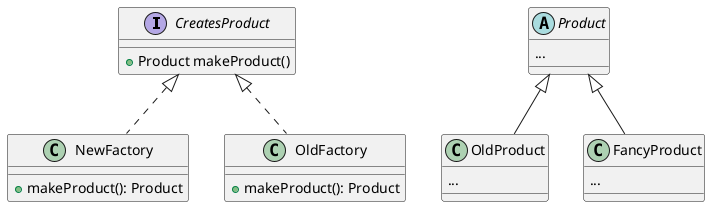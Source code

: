 @startuml

interface CreatesProduct {
  + Product makeProduct()
}

abstract class Product {
  ...
}

class OldProduct extends Product {
  ...
}

class FancyProduct extends Product {
  ...
}

class NewFactory implements CreatesProduct {
  + makeProduct(): Product
}

class OldFactory implements CreatesProduct {
  + makeProduct(): Product
}

@enduml
